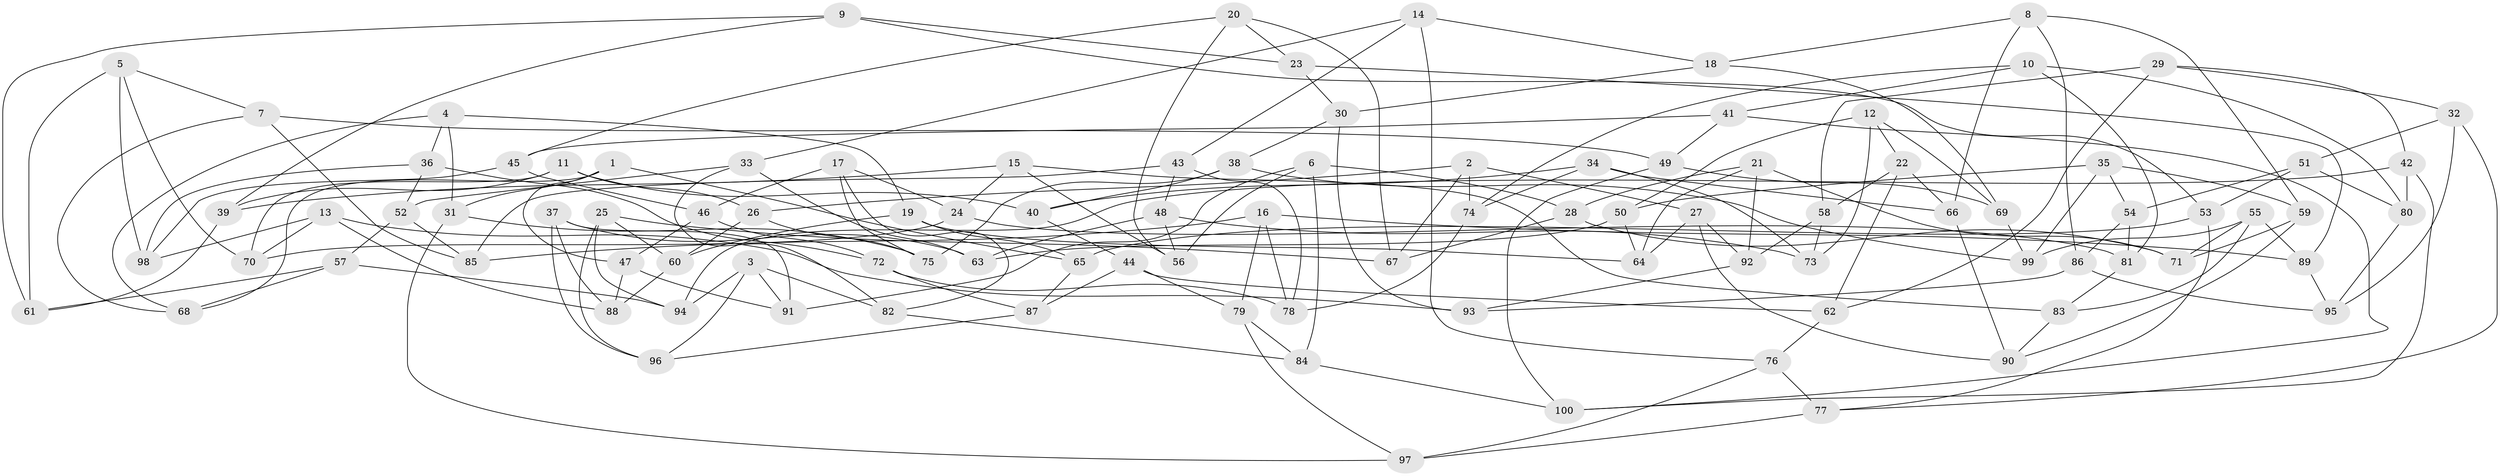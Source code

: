 // Generated by graph-tools (version 1.1) at 2025/39/02/21/25 10:39:01]
// undirected, 100 vertices, 200 edges
graph export_dot {
graph [start="1"]
  node [color=gray90,style=filled];
  1;
  2;
  3;
  4;
  5;
  6;
  7;
  8;
  9;
  10;
  11;
  12;
  13;
  14;
  15;
  16;
  17;
  18;
  19;
  20;
  21;
  22;
  23;
  24;
  25;
  26;
  27;
  28;
  29;
  30;
  31;
  32;
  33;
  34;
  35;
  36;
  37;
  38;
  39;
  40;
  41;
  42;
  43;
  44;
  45;
  46;
  47;
  48;
  49;
  50;
  51;
  52;
  53;
  54;
  55;
  56;
  57;
  58;
  59;
  60;
  61;
  62;
  63;
  64;
  65;
  66;
  67;
  68;
  69;
  70;
  71;
  72;
  73;
  74;
  75;
  76;
  77;
  78;
  79;
  80;
  81;
  82;
  83;
  84;
  85;
  86;
  87;
  88;
  89;
  90;
  91;
  92;
  93;
  94;
  95;
  96;
  97;
  98;
  99;
  100;
  1 -- 68;
  1 -- 47;
  1 -- 31;
  1 -- 65;
  2 -- 67;
  2 -- 27;
  2 -- 74;
  2 -- 26;
  3 -- 96;
  3 -- 82;
  3 -- 94;
  3 -- 91;
  4 -- 36;
  4 -- 31;
  4 -- 68;
  4 -- 19;
  5 -- 70;
  5 -- 61;
  5 -- 98;
  5 -- 7;
  6 -- 91;
  6 -- 84;
  6 -- 28;
  6 -- 56;
  7 -- 85;
  7 -- 49;
  7 -- 68;
  8 -- 66;
  8 -- 86;
  8 -- 59;
  8 -- 18;
  9 -- 53;
  9 -- 23;
  9 -- 39;
  9 -- 61;
  10 -- 80;
  10 -- 74;
  10 -- 41;
  10 -- 81;
  11 -- 39;
  11 -- 70;
  11 -- 26;
  11 -- 40;
  12 -- 50;
  12 -- 73;
  12 -- 69;
  12 -- 22;
  13 -- 70;
  13 -- 98;
  13 -- 93;
  13 -- 88;
  14 -- 33;
  14 -- 18;
  14 -- 43;
  14 -- 76;
  15 -- 56;
  15 -- 83;
  15 -- 39;
  15 -- 24;
  16 -- 85;
  16 -- 78;
  16 -- 79;
  16 -- 89;
  17 -- 24;
  17 -- 46;
  17 -- 75;
  17 -- 82;
  18 -- 69;
  18 -- 30;
  19 -- 65;
  19 -- 64;
  19 -- 60;
  20 -- 56;
  20 -- 67;
  20 -- 45;
  20 -- 23;
  21 -- 28;
  21 -- 71;
  21 -- 92;
  21 -- 64;
  22 -- 58;
  22 -- 62;
  22 -- 66;
  23 -- 89;
  23 -- 30;
  24 -- 70;
  24 -- 81;
  25 -- 60;
  25 -- 94;
  25 -- 67;
  25 -- 96;
  26 -- 60;
  26 -- 75;
  27 -- 64;
  27 -- 90;
  27 -- 92;
  28 -- 67;
  28 -- 71;
  29 -- 32;
  29 -- 42;
  29 -- 62;
  29 -- 58;
  30 -- 93;
  30 -- 38;
  31 -- 75;
  31 -- 97;
  32 -- 77;
  32 -- 95;
  32 -- 51;
  33 -- 63;
  33 -- 52;
  33 -- 82;
  34 -- 66;
  34 -- 73;
  34 -- 40;
  34 -- 74;
  35 -- 54;
  35 -- 59;
  35 -- 99;
  35 -- 50;
  36 -- 98;
  36 -- 72;
  36 -- 52;
  37 -- 63;
  37 -- 88;
  37 -- 96;
  37 -- 91;
  38 -- 40;
  38 -- 75;
  38 -- 99;
  39 -- 61;
  40 -- 44;
  41 -- 100;
  41 -- 49;
  41 -- 45;
  42 -- 80;
  42 -- 94;
  42 -- 100;
  43 -- 85;
  43 -- 78;
  43 -- 48;
  44 -- 87;
  44 -- 62;
  44 -- 79;
  45 -- 46;
  45 -- 98;
  46 -- 72;
  46 -- 47;
  47 -- 88;
  47 -- 91;
  48 -- 73;
  48 -- 63;
  48 -- 56;
  49 -- 100;
  49 -- 69;
  50 -- 64;
  50 -- 63;
  51 -- 54;
  51 -- 53;
  51 -- 80;
  52 -- 57;
  52 -- 85;
  53 -- 77;
  53 -- 65;
  54 -- 81;
  54 -- 86;
  55 -- 89;
  55 -- 83;
  55 -- 71;
  55 -- 99;
  57 -- 94;
  57 -- 61;
  57 -- 68;
  58 -- 92;
  58 -- 73;
  59 -- 90;
  59 -- 71;
  60 -- 88;
  62 -- 76;
  65 -- 87;
  66 -- 90;
  69 -- 99;
  72 -- 78;
  72 -- 87;
  74 -- 78;
  76 -- 97;
  76 -- 77;
  77 -- 97;
  79 -- 84;
  79 -- 97;
  80 -- 95;
  81 -- 83;
  82 -- 84;
  83 -- 90;
  84 -- 100;
  86 -- 93;
  86 -- 95;
  87 -- 96;
  89 -- 95;
  92 -- 93;
}

